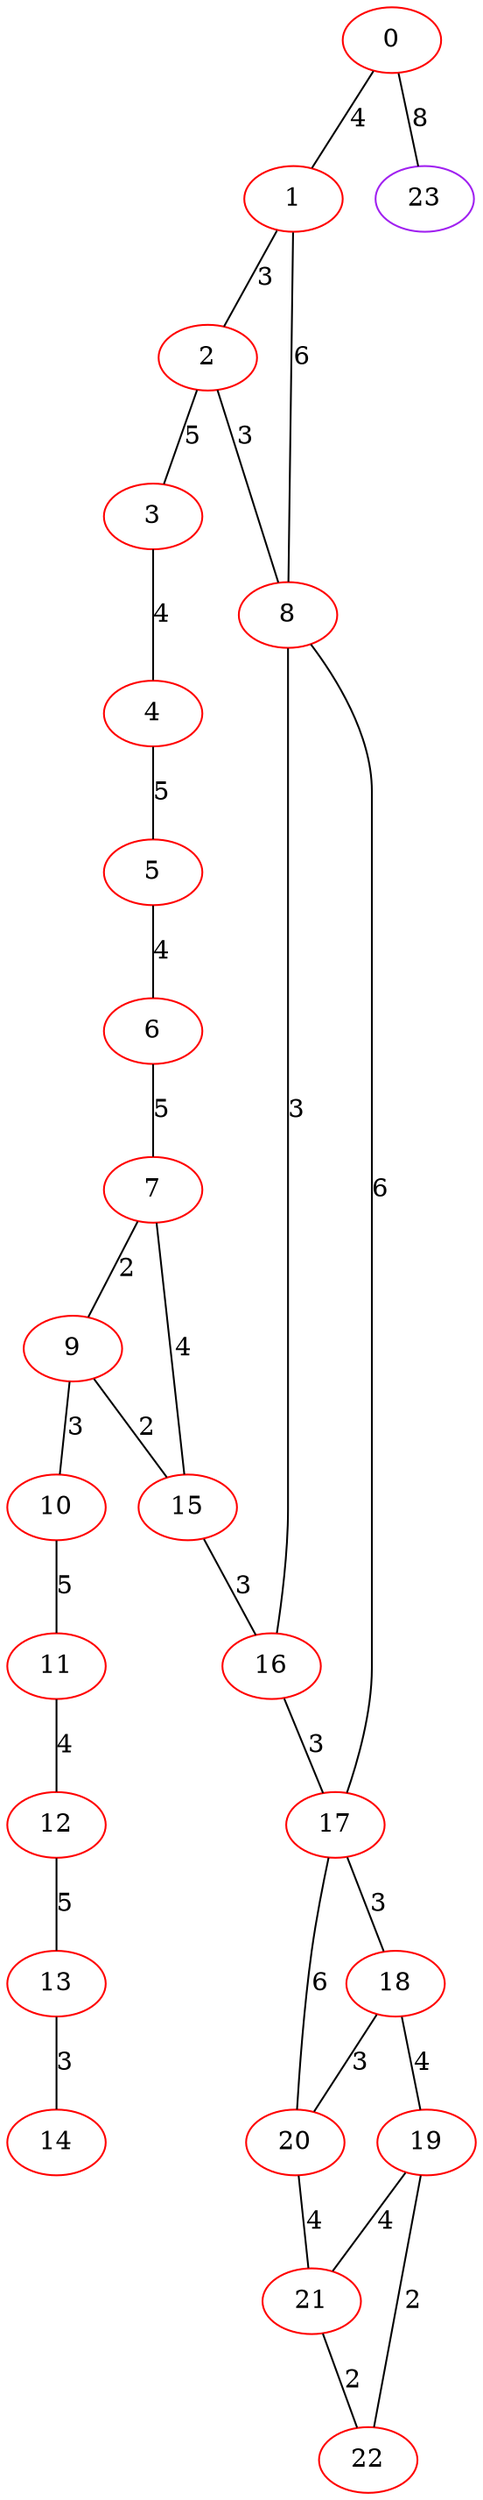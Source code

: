 graph "" {
0 [color=red, weight=1];
1 [color=red, weight=1];
2 [color=red, weight=1];
3 [color=red, weight=1];
4 [color=red, weight=1];
5 [color=red, weight=1];
6 [color=red, weight=1];
7 [color=red, weight=1];
8 [color=red, weight=1];
9 [color=red, weight=1];
10 [color=red, weight=1];
11 [color=red, weight=1];
12 [color=red, weight=1];
13 [color=red, weight=1];
14 [color=red, weight=1];
15 [color=red, weight=1];
16 [color=red, weight=1];
17 [color=red, weight=1];
18 [color=red, weight=1];
19 [color=red, weight=1];
20 [color=red, weight=1];
21 [color=red, weight=1];
22 [color=red, weight=1];
23 [color=purple, weight=4];
0 -- 1  [key=0, label=4];
0 -- 23  [key=0, label=8];
1 -- 8  [key=0, label=6];
1 -- 2  [key=0, label=3];
2 -- 8  [key=0, label=3];
2 -- 3  [key=0, label=5];
3 -- 4  [key=0, label=4];
4 -- 5  [key=0, label=5];
5 -- 6  [key=0, label=4];
6 -- 7  [key=0, label=5];
7 -- 9  [key=0, label=2];
7 -- 15  [key=0, label=4];
8 -- 16  [key=0, label=3];
8 -- 17  [key=0, label=6];
9 -- 10  [key=0, label=3];
9 -- 15  [key=0, label=2];
10 -- 11  [key=0, label=5];
11 -- 12  [key=0, label=4];
12 -- 13  [key=0, label=5];
13 -- 14  [key=0, label=3];
15 -- 16  [key=0, label=3];
16 -- 17  [key=0, label=3];
17 -- 18  [key=0, label=3];
17 -- 20  [key=0, label=6];
18 -- 19  [key=0, label=4];
18 -- 20  [key=0, label=3];
19 -- 21  [key=0, label=4];
19 -- 22  [key=0, label=2];
20 -- 21  [key=0, label=4];
21 -- 22  [key=0, label=2];
}
